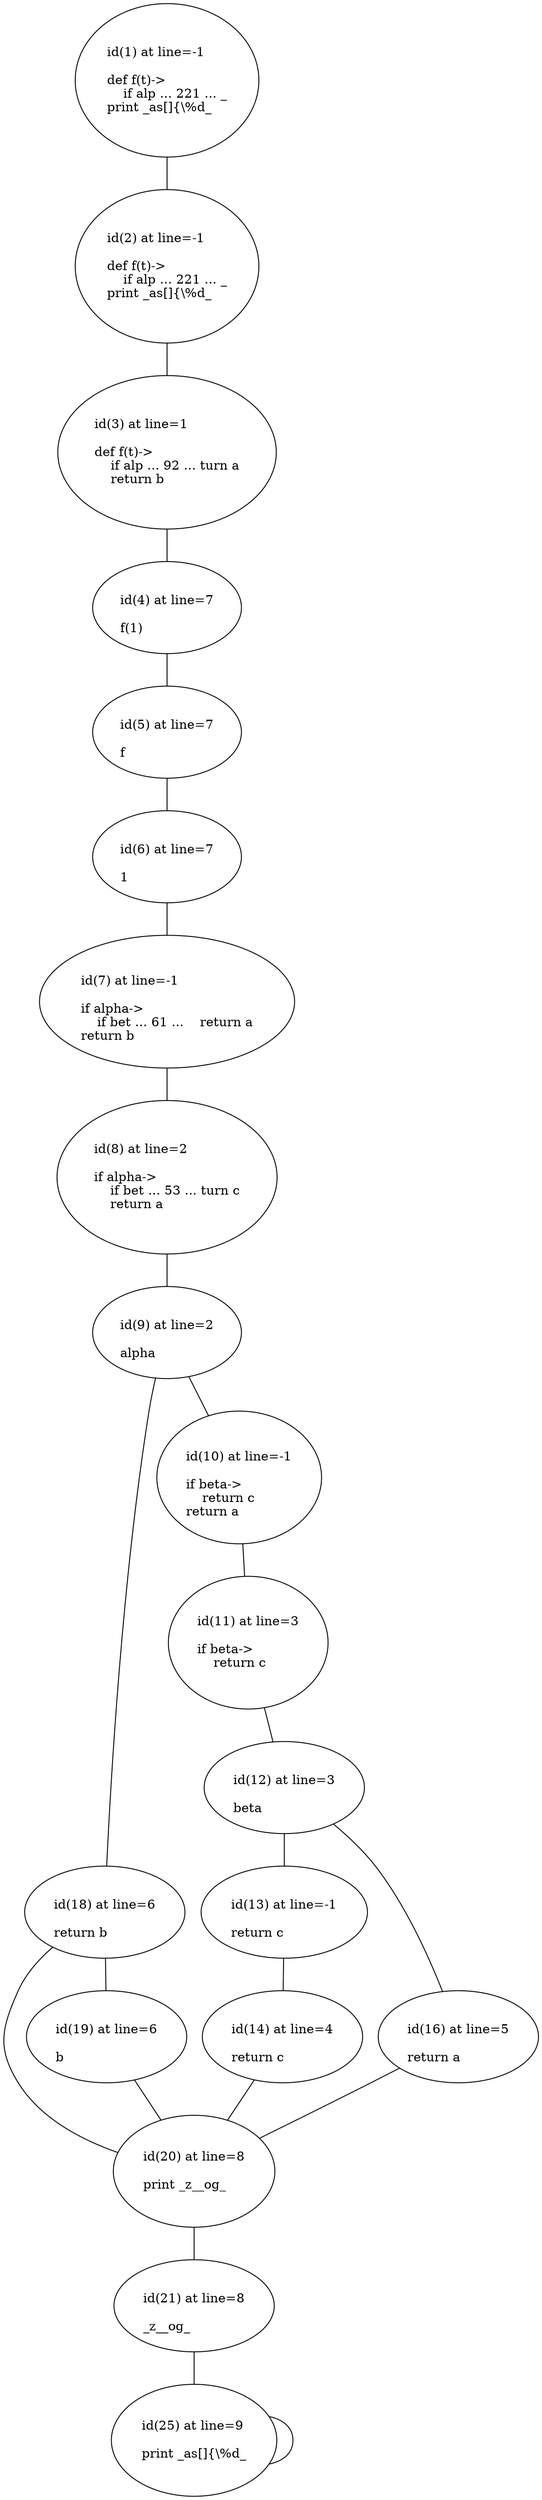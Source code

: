 graph G {
	node [label="\N"];
	graph [bb="0,0,484,2764"];
	13 [label="\lid(13) at line=-1\l\lreturn c\l", pos="258,647", width="2.06", height="1.42"];
	14 [label="\lid(14) at line=4\l\lreturn c\l", pos="256,509", width="1.94", height="1.42"];
	12 [label="\lid(12) at line=3\l\lbeta\l", pos="258,785", width="1.94", height="1.42"];
	16 [label="\lid(16) at line=5\l\lreturn a\l", pos="414,509", width="1.94", height="1.42"];
	20 [label="\lid(20) at line=8\l\lprint _z__og_\l\l", pos="177,360", width="1.94", height="1.72"];
	21 [label="\lid(21) at line=8\l\l_z__og_\l", pos="177,211", width="1.94", height="1.42"];
	6 [label="\lid(6) at line=7\l\l1\l", pos="192,1819", width="1.83", height="1.42"];
	7 [label="\lid(7) at line=-1\l\lif alpha->\l    if bet ... 61 ...    return a\lreturn b\l", pos="192,1658", width="3.22", height="2.04"];
	18 [label="\lid(18) at line=6\l\lreturn b\l", pos="96,647", width="1.94", height="1.42"];
	19 [label="\lid(19) at line=6\l\lb\l", pos="98,509", width="1.94", height="1.42"];
	8 [label="\lid(8) at line=2\l\lif alpha->\l    if bet ... 53 ... turn c\l    return a\l\l", pos="192,1463", width="2.81", height="2.36"];
	25 [label="\lid(25) at line=9\l\lprint _as[]{\\%d_\l\l", pos="177,62", width="2.17", height="1.72"];
	3 [label="\lid(3) at line=1\l\ldef f(t)->\l    if alp ... 92 ... turn a\l    return b\l\l", pos="192,2267", width="2.75", height="2.36"];
	4 [label="\lid(4) at line=7\l\lf(1)\l", pos="192,2095", width="1.83", height="1.42"];
	2 [label="\lid(2) at line=-1\l\ldef f(t)->\l    if alp ... 221 ... _\lprint _as[]{\\%d_\l\l", pos="192,2473", width="2.42", height="2.36"];
	5 [label="\lid(5) at line=7\l\lf\l", pos="192,1957", width="1.83", height="1.42"];
	9 [label="\lid(9) at line=2\l\lalpha\l", pos="192,1291", width="1.83", height="1.42"];
	10 [label="\lid(10) at line=-1\l\lif beta->\l    return c\lreturn a\l", pos="221,1130", width="2.06", height="2.04"];
	1 [label="\lid(1) at line=-1\l\ldef f(t)->\l    if alp ... 221 ... _\lprint _as[]{\\%d_\l\l", pos="192,2679", width="2.42", height="2.36"];
	11 [label="\lid(11) at line=3\l\lif beta->\l    return c\l\l", pos="228,946", width="1.94", height="2.04"];
	13 -- 14 [arrowhead=empty, pos="e,257,560 257,596 257,587 257,579 257,570"];
	12 -- 13 [arrowhead=empty, pos="e,258,698 258,734 258,725 258,717 258,708"];
	12 -- 16 [arrowhead=empty, pos="e,400,559 302,745 316,731 330,715 341,698 366,657 385,608 397,569"];
	20 -- 21 [arrowhead=empty, pos="e,177,262 177,298 177,289 177,281 177,272"];
	6 -- 7 [arrowhead=empty, pos="e,192,1732 192,1768 192,1759 192,1751 192,1742"];
	18 -- 19 [arrowhead=empty, pos="e,97,560 97,596 97,587 97,579 97,570"];
	18 -- 20 [arrowhead=empty, pos="e,111,383 51,608 38,594 26,578 19,560 3,517 -3,497 19,458 37,425 70,402 102,387"];
	7 -- 8 [arrowhead=empty, pos="e,192,1548 192,1584 192,1575 192,1567 192,1558"];
	25 -- 25 [arrowhead=empty, pos="e,247,35 247,89 262,86 273,77 273,62 273,51 267,43 257,38"];
	3 -- 4 [arrowhead=empty, pos="e,192,2146 192,2182 192,2174 192,2165 192,2156"];
	2 -- 3 [arrowhead=empty, pos="e,192,2352 192,2388 192,2379 192,2371 192,2362"];
	4 -- 5 [arrowhead=empty, pos="e,192,2008 192,2044 192,2035 192,2027 192,2018"];
	21 -- 25 [arrowhead=empty, pos="e,177,124 177,160 177,151 177,143 177,134"];
	9 -- 10 [arrowhead=empty, pos="e,208,1202 201,1240 202,1231 205,1222 206,1212"];
	9 -- 18 [arrowhead=empty, pos="e,92,698 159,1246 151,1233 143,1219 138,1204 82,1031 86,813 91,708"];
	16 -- 20 [arrowhead=empty, pos="e,235,395 362,475 353,469 344,463 335,458 305,439 272,418 244,400"];
	5 -- 6 [arrowhead=empty, pos="e,192,1870 192,1906 192,1897 192,1889 192,1880"];
	8 -- 9 [arrowhead=empty, pos="e,192,1342 192,1378 192,1370 192,1361 192,1352"];
	1 -- 2 [arrowhead=empty, pos="e,192,2558 192,2594 192,2585 192,2577 192,2568"];
	11 -- 12 [arrowhead=empty, pos="e,249,836 242,874 243,865 245,855 247,846"];
	19 -- 20 [arrowhead=empty, pos="e,147,416 123,461 129,450 136,437 142,425"];
	10 -- 11 [arrowhead=empty, pos="e,225,1020 224,1056 224,1047 225,1039 225,1030"];
	14 -- 20 [arrowhead=empty, pos="e,207,416 231,461 225,450 218,437 212,425"];
}
